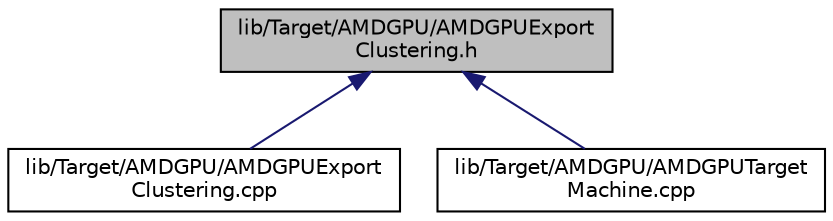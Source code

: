 digraph "lib/Target/AMDGPU/AMDGPUExportClustering.h"
{
 // LATEX_PDF_SIZE
  bgcolor="transparent";
  edge [fontname="Helvetica",fontsize="10",labelfontname="Helvetica",labelfontsize="10"];
  node [fontname="Helvetica",fontsize="10",shape=record];
  Node1 [label="lib/Target/AMDGPU/AMDGPUExport\lClustering.h",height=0.2,width=0.4,color="black", fillcolor="grey75", style="filled", fontcolor="black",tooltip=" "];
  Node1 -> Node2 [dir="back",color="midnightblue",fontsize="10",style="solid",fontname="Helvetica"];
  Node2 [label="lib/Target/AMDGPU/AMDGPUExport\lClustering.cpp",height=0.2,width=0.4,color="black",URL="$AMDGPUExportClustering_8cpp.html",tooltip=" "];
  Node1 -> Node3 [dir="back",color="midnightblue",fontsize="10",style="solid",fontname="Helvetica"];
  Node3 [label="lib/Target/AMDGPU/AMDGPUTarget\lMachine.cpp",height=0.2,width=0.4,color="black",URL="$AMDGPUTargetMachine_8cpp.html",tooltip=" "];
}
